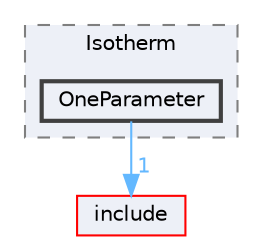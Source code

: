 digraph "D:/Desenvolvimento/IsothermLib - Github/IsothermLib/src/Isotherm/OneParameter"
{
 // LATEX_PDF_SIZE
  bgcolor="transparent";
  edge [fontname=Helvetica,fontsize=10,labelfontname=Helvetica,labelfontsize=10];
  node [fontname=Helvetica,fontsize=10,shape=box,height=0.2,width=0.4];
  compound=true
  subgraph clusterdir_0ab8b8e11fcb30e89ac86a5c8f39cfb1 {
    graph [ bgcolor="#edf0f7", pencolor="grey50", label="Isotherm", fontname=Helvetica,fontsize=10 style="filled,dashed", URL="dir_0ab8b8e11fcb30e89ac86a5c8f39cfb1.html",tooltip=""]
  dir_55a7ec84347050944552a91a9b19b3c9 [label="OneParameter", fillcolor="#edf0f7", color="grey25", style="filled,bold", URL="dir_55a7ec84347050944552a91a9b19b3c9.html",tooltip=""];
  }
  dir_dbbde0c145412e2fe2852ce43eb851e2 [label="include", fillcolor="#edf0f7", color="red", style="filled", URL="dir_dbbde0c145412e2fe2852ce43eb851e2.html",tooltip=""];
  dir_55a7ec84347050944552a91a9b19b3c9->dir_dbbde0c145412e2fe2852ce43eb851e2 [headlabel="1", labeldistance=1.5 headhref="dir_000010_000004.html" href="dir_000010_000004.html" color="steelblue1" fontcolor="steelblue1"];
}
